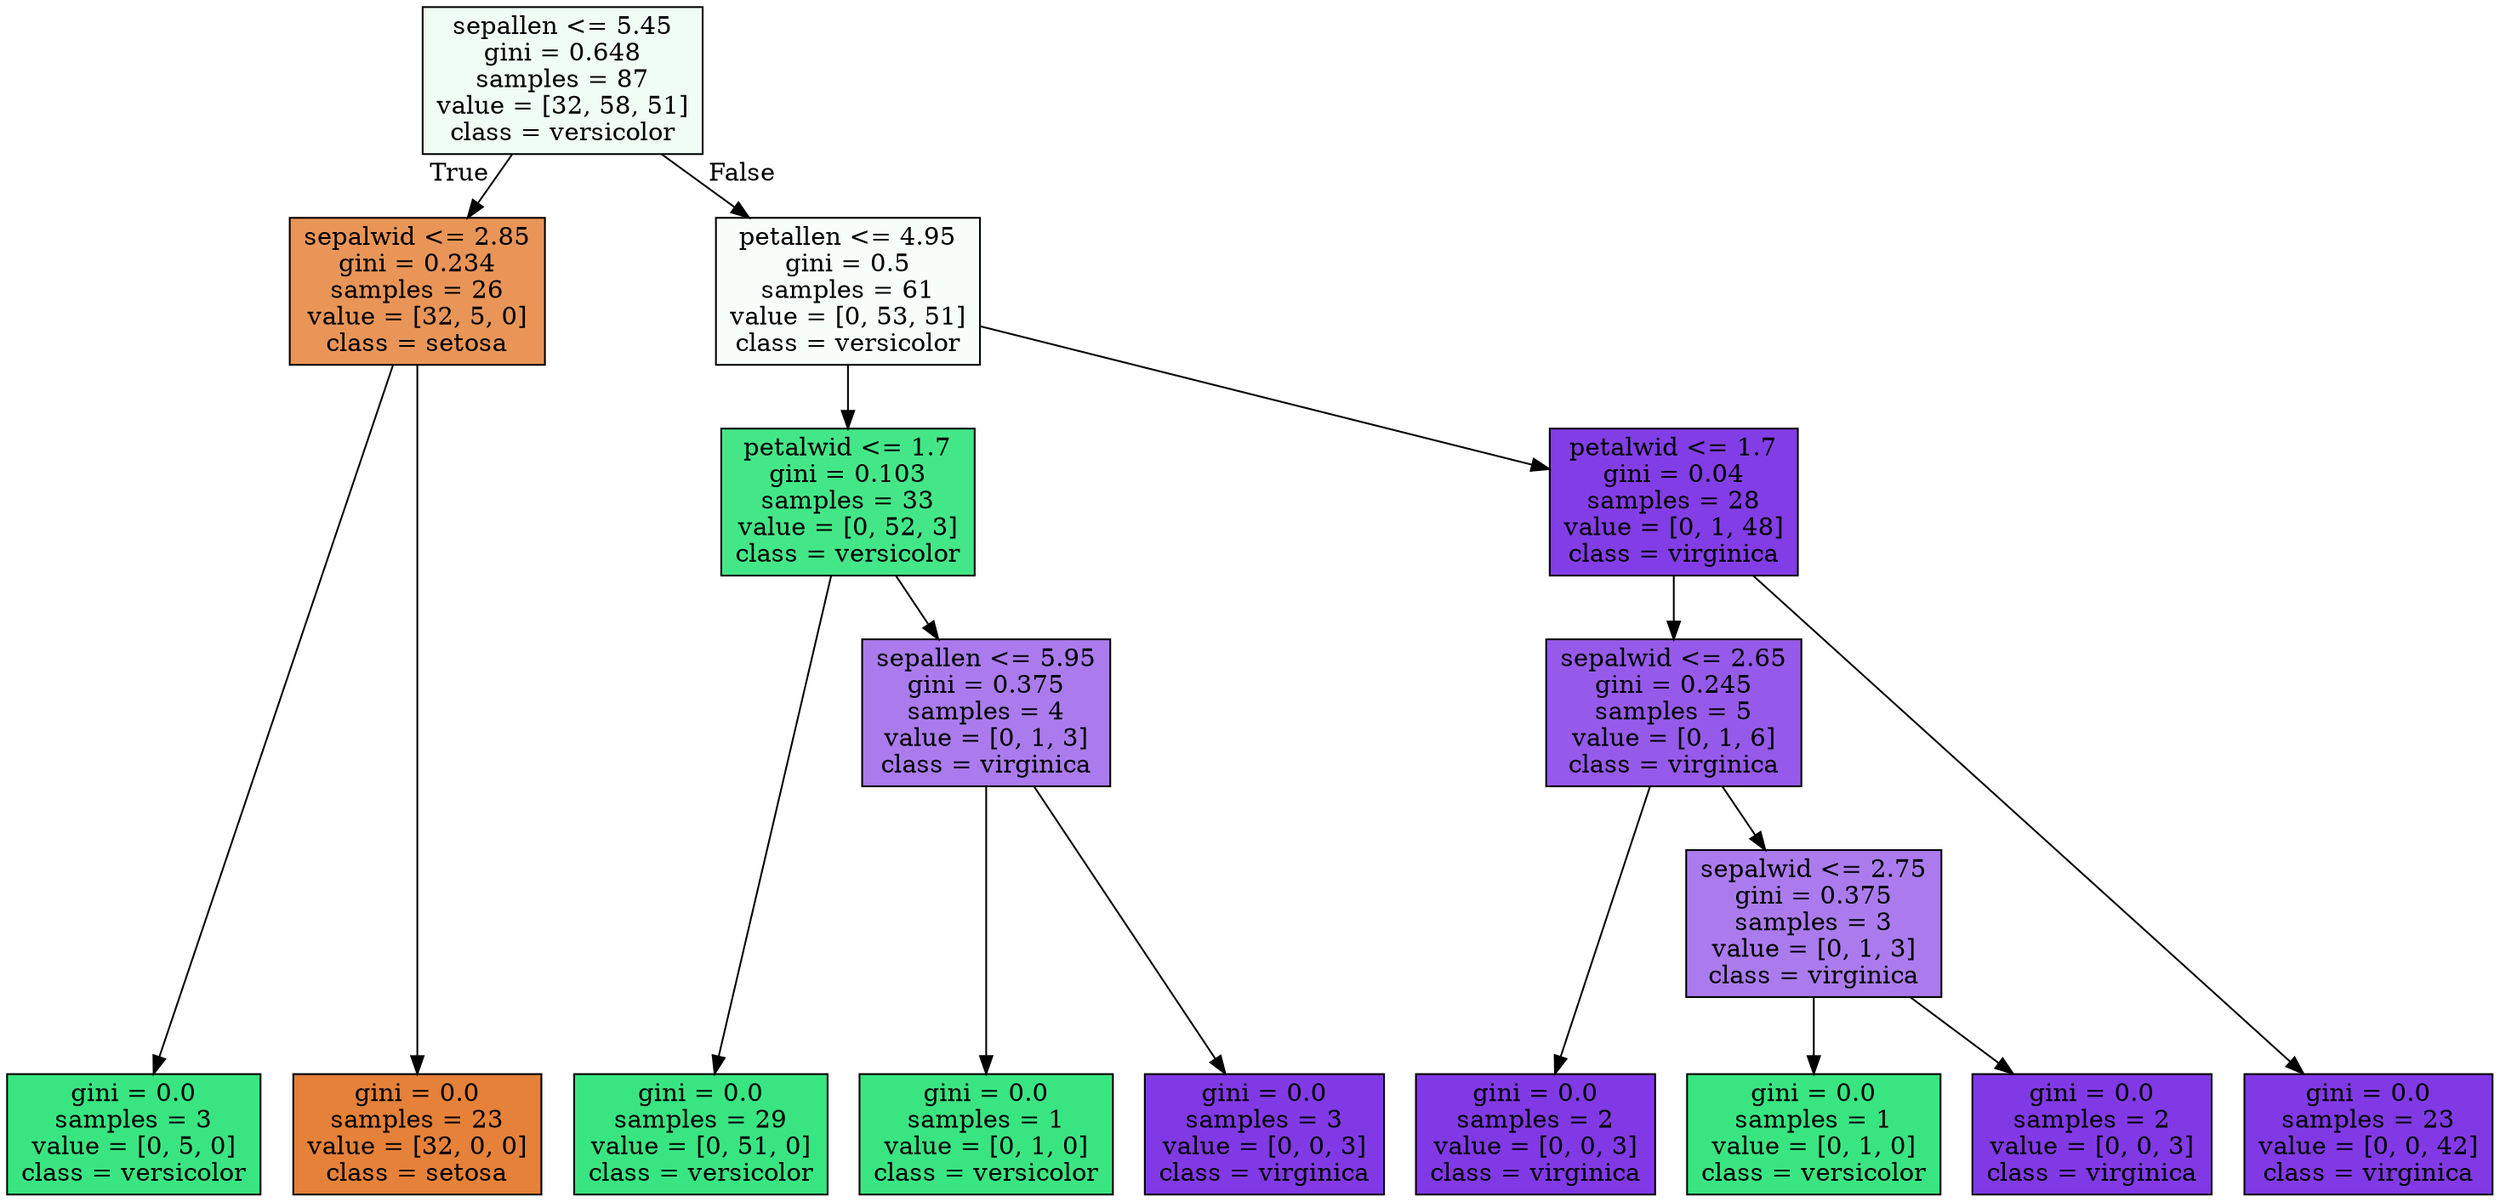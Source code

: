 digraph Tree {
node [shape=box, style="filled", color="black"] ;
graph [ranksep=equally, splines=polyline] ;
0 [label="sepallen <= 5.45\ngini = 0.648\nsamples = 87\nvalue = [32, 58, 51]\nclass = versicolor", fillcolor="#39e58114"] ;
1 [label="sepalwid <= 2.85\ngini = 0.234\nsamples = 26\nvalue = [32, 5, 0]\nclass = setosa", fillcolor="#e58139d7"] ;
0 -> 1 [labeldistance=2.5, labelangle=45, headlabel="True"] ;
2 [label="gini = 0.0\nsamples = 3\nvalue = [0, 5, 0]\nclass = versicolor", fillcolor="#39e581ff"] ;
1 -> 2 ;
3 [label="gini = 0.0\nsamples = 23\nvalue = [32, 0, 0]\nclass = setosa", fillcolor="#e58139ff"] ;
1 -> 3 ;
4 [label="petallen <= 4.95\ngini = 0.5\nsamples = 61\nvalue = [0, 53, 51]\nclass = versicolor", fillcolor="#39e5810a"] ;
0 -> 4 [labeldistance=2.5, labelangle=-45, headlabel="False"] ;
5 [label="petalwid <= 1.7\ngini = 0.103\nsamples = 33\nvalue = [0, 52, 3]\nclass = versicolor", fillcolor="#39e581f0"] ;
4 -> 5 ;
6 [label="gini = 0.0\nsamples = 29\nvalue = [0, 51, 0]\nclass = versicolor", fillcolor="#39e581ff"] ;
5 -> 6 ;
7 [label="sepallen <= 5.95\ngini = 0.375\nsamples = 4\nvalue = [0, 1, 3]\nclass = virginica", fillcolor="#8139e5aa"] ;
5 -> 7 ;
8 [label="gini = 0.0\nsamples = 1\nvalue = [0, 1, 0]\nclass = versicolor", fillcolor="#39e581ff"] ;
7 -> 8 ;
9 [label="gini = 0.0\nsamples = 3\nvalue = [0, 0, 3]\nclass = virginica", fillcolor="#8139e5ff"] ;
7 -> 9 ;
10 [label="petalwid <= 1.7\ngini = 0.04\nsamples = 28\nvalue = [0, 1, 48]\nclass = virginica", fillcolor="#8139e5fa"] ;
4 -> 10 ;
11 [label="sepalwid <= 2.65\ngini = 0.245\nsamples = 5\nvalue = [0, 1, 6]\nclass = virginica", fillcolor="#8139e5d4"] ;
10 -> 11 ;
12 [label="gini = 0.0\nsamples = 2\nvalue = [0, 0, 3]\nclass = virginica", fillcolor="#8139e5ff"] ;
11 -> 12 ;
13 [label="sepalwid <= 2.75\ngini = 0.375\nsamples = 3\nvalue = [0, 1, 3]\nclass = virginica", fillcolor="#8139e5aa"] ;
11 -> 13 ;
14 [label="gini = 0.0\nsamples = 1\nvalue = [0, 1, 0]\nclass = versicolor", fillcolor="#39e581ff"] ;
13 -> 14 ;
15 [label="gini = 0.0\nsamples = 2\nvalue = [0, 0, 3]\nclass = virginica", fillcolor="#8139e5ff"] ;
13 -> 15 ;
16 [label="gini = 0.0\nsamples = 23\nvalue = [0, 0, 42]\nclass = virginica", fillcolor="#8139e5ff"] ;
10 -> 16 ;
{rank=same ; 0} ;
{rank=same ; 1; 4} ;
{rank=same ; 5; 10} ;
{rank=same ; 7; 11} ;
{rank=same ; 13} ;
{rank=same ; 2; 3; 6; 8; 9; 12; 14; 15; 16} ;
}